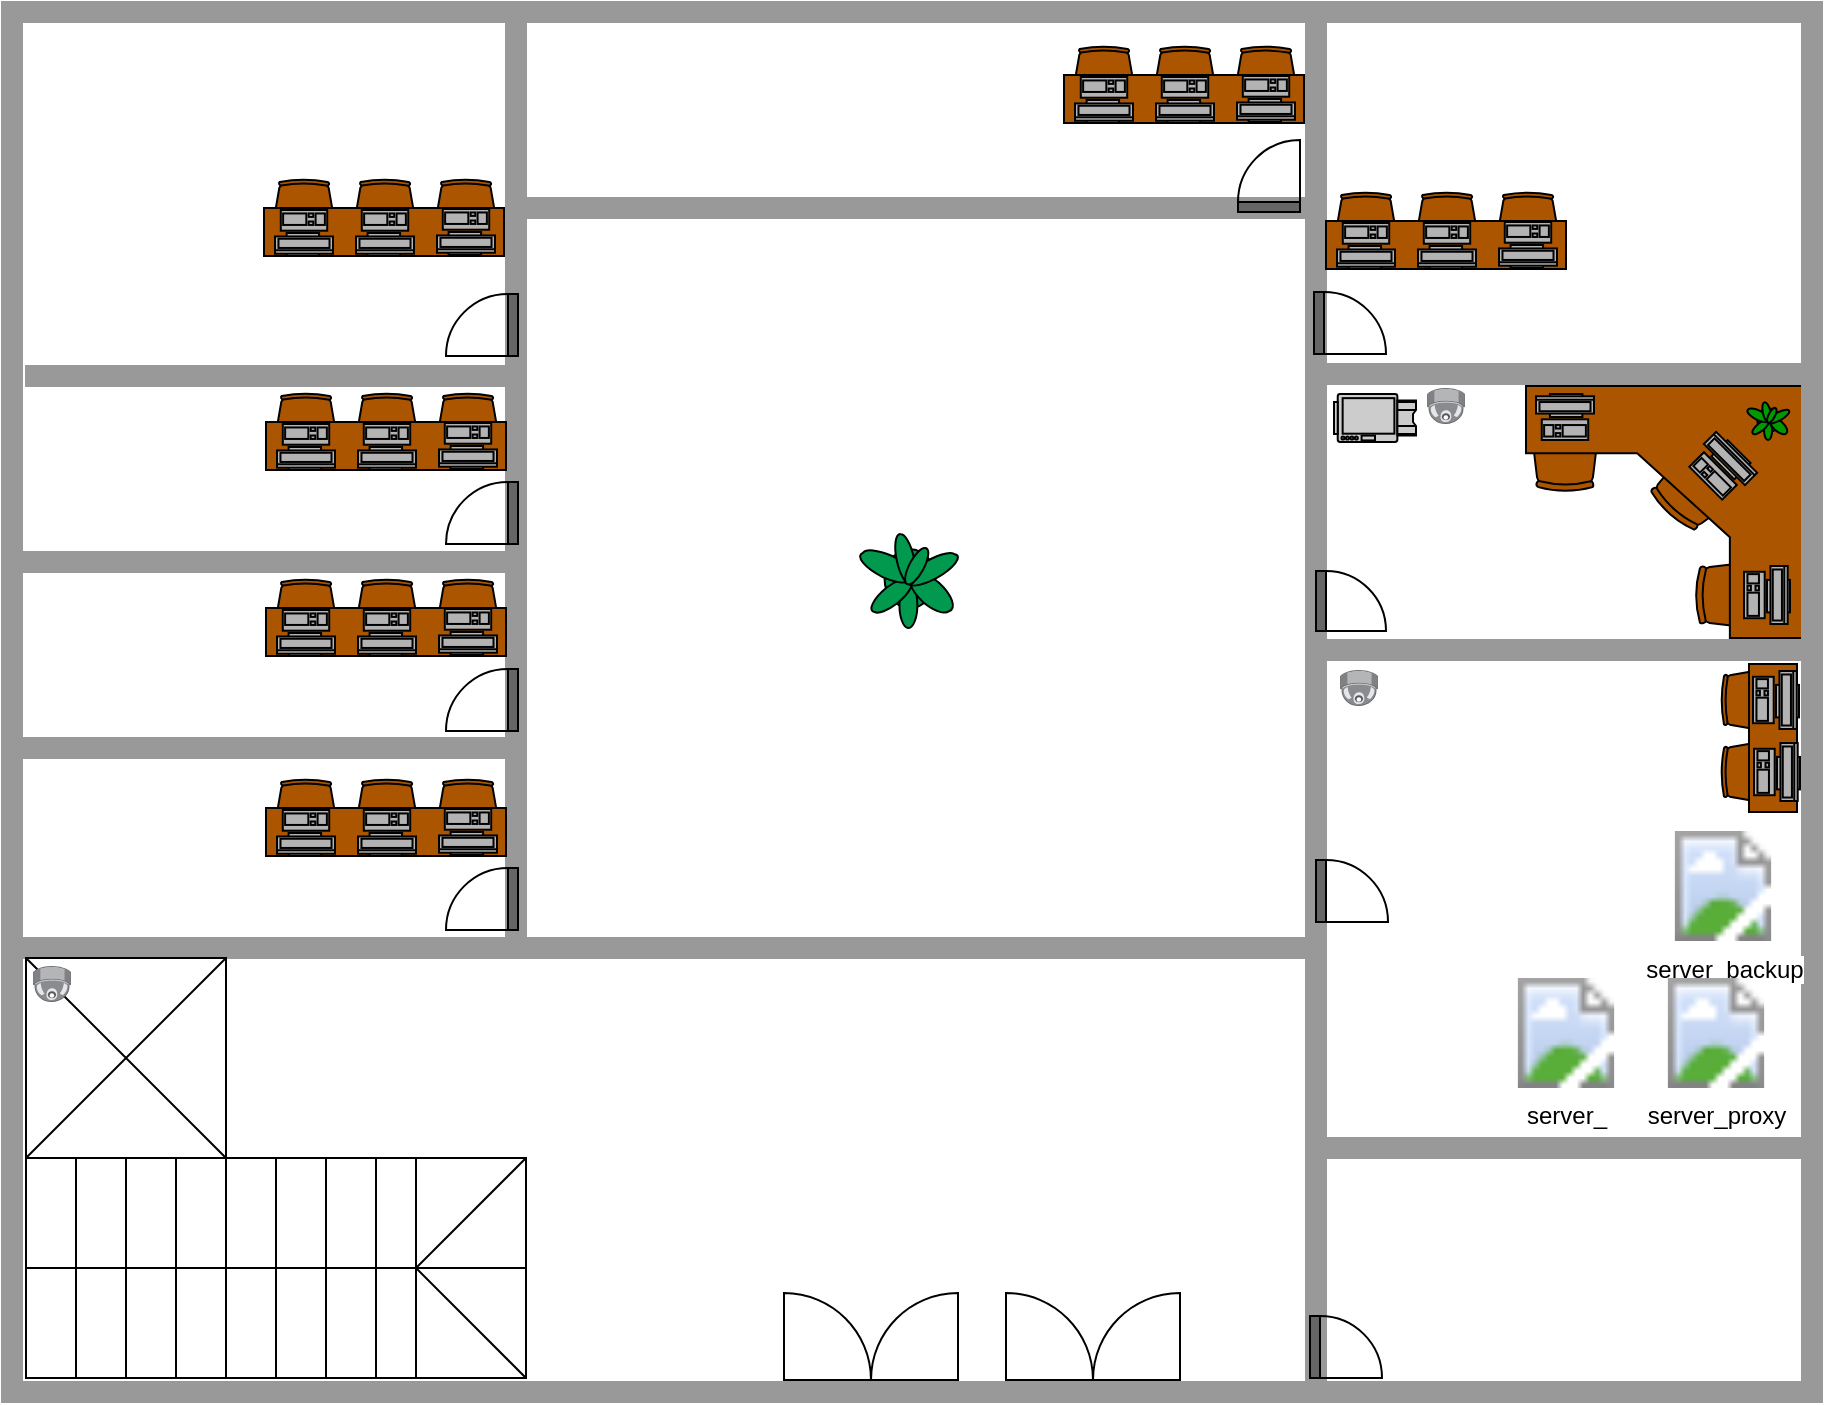 <mxfile pages="3" version="11.2.8" type="github"><diagram id="sEpDXzVXku6VC3HxWC6y" name="Térreo"><mxGraphModel dx="1753" dy="780" grid="1" gridSize="10" guides="1" tooltips="1" connect="1" arrows="1" fold="1" page="1" pageScale="1" pageWidth="1169" pageHeight="827" math="0" shadow="0"><root><mxCell id="0"/><mxCell id="1" parent="0"/><mxCell id="ERB_9QLhQ8IwNANc4-cA-169" value="" style="verticalLabelPosition=bottom;html=1;verticalAlign=top;align=center;shape=mxgraph.floorplan.office_chair;shadow=0;strokeColor=#000000;fillColor=#AB5500;direction=north;" vertex="1" parent="1"><mxGeometry x="987.5" y="432" width="23" height="30" as="geometry"/></mxCell><mxCell id="ERB_9QLhQ8IwNANc4-cA-8" value="" style="verticalLabelPosition=bottom;html=1;verticalAlign=top;align=center;shape=mxgraph.floorplan.wall;fillColor=#999999;strokeColor=#999999;" vertex="1" parent="1"><mxGeometry x="780" y="381" width="248" height="10" as="geometry"/></mxCell><mxCell id="ERB_9QLhQ8IwNANc4-cA-86" value="" style="verticalLabelPosition=bottom;html=1;verticalAlign=top;align=center;shape=mxgraph.floorplan.office_chair;shadow=0;strokeColor=#000000;fillColor=#AB5500;" vertex="1" parent="1"><mxGeometry x="265" y="450.5" width="30" height="23" as="geometry"/></mxCell><mxCell id="ERB_9QLhQ8IwNANc4-cA-85" value="" style="verticalLabelPosition=bottom;html=1;verticalAlign=top;align=center;shape=mxgraph.floorplan.office_chair;shadow=0;strokeColor=#000000;fillColor=#AB5500;" vertex="1" parent="1"><mxGeometry x="305.5" y="450.5" width="30" height="23" as="geometry"/></mxCell><mxCell id="ERB_9QLhQ8IwNANc4-cA-81" value="" style="verticalLabelPosition=bottom;html=1;verticalAlign=top;align=center;shape=mxgraph.floorplan.office_chair;shadow=0;strokeColor=#000000;fillColor=#AB5500;rotation=-90;direction=north;" vertex="1" parent="1"><mxGeometry x="890.5" y="271" width="38" height="34" as="geometry"/></mxCell><mxCell id="ERB_9QLhQ8IwNANc4-cA-70" value="" style="verticalLabelPosition=bottom;html=1;verticalAlign=top;align=center;shape=mxgraph.floorplan.office_chair;shadow=0;strokeColor=#000000;fillColor=#AB5500;rotation=-90;direction=east;" vertex="1" parent="1"><mxGeometry x="976.5" y="339.5" width="34" height="38" as="geometry"/></mxCell><mxCell id="ERB_9QLhQ8IwNANc4-cA-78" value="" style="verticalLabelPosition=bottom;html=1;verticalAlign=top;align=center;shape=mxgraph.floorplan.desk_corner;strokeColor=#000000;fillColor=#AB5500;direction=south;" vertex="1" parent="1"><mxGeometry x="890" y="254" width="139" height="126" as="geometry"/></mxCell><mxCell id="ERB_9QLhQ8IwNANc4-cA-2" value="" style="verticalLabelPosition=bottom;html=1;verticalAlign=top;align=center;shape=mxgraph.floorplan.wallCorner;fillColor=#999999;direction=west;strokeColor=#999999;" vertex="1" parent="1"><mxGeometry x="130" y="70" width="260" height="470" as="geometry"/></mxCell><mxCell id="ERB_9QLhQ8IwNANc4-cA-3" value="" style="verticalLabelPosition=bottom;html=1;verticalAlign=top;align=center;shape=mxgraph.floorplan.wall;fillColor=#999999;direction=south;strokeColor=#999999;" vertex="1" parent="1"><mxGeometry x="780" y="70" width="10" height="690" as="geometry"/></mxCell><mxCell id="ERB_9QLhQ8IwNANc4-cA-4" value="" style="verticalLabelPosition=bottom;html=1;verticalAlign=top;align=center;shape=mxgraph.floorplan.wall;fillColor=#999999;strokeColor=#999999;" vertex="1" parent="1"><mxGeometry x="390" y="530" width="390" height="10" as="geometry"/></mxCell><mxCell id="ERB_9QLhQ8IwNANc4-cA-5" value="" style="verticalLabelPosition=bottom;html=1;verticalAlign=top;align=center;shape=mxgraph.floorplan.wall;fillColor=#999999;strokeColor=#999999;" vertex="1" parent="1"><mxGeometry x="390" y="160" width="390" height="10" as="geometry"/></mxCell><mxCell id="ERB_9QLhQ8IwNANc4-cA-6" value="" style="verticalLabelPosition=bottom;html=1;verticalAlign=top;align=center;shape=mxgraph.floorplan.wall;fillColor=#999999;strokeColor=#999999;" vertex="1" parent="1"><mxGeometry x="790" y="243" width="240" height="10" as="geometry"/></mxCell><mxCell id="ERB_9QLhQ8IwNANc4-cA-7" value="" style="verticalLabelPosition=bottom;html=1;verticalAlign=top;align=center;shape=mxgraph.floorplan.wall;fillColor=#999999;strokeColor=#999999;" vertex="1" parent="1"><mxGeometry x="790" y="630" width="240" height="10" as="geometry"/></mxCell><mxCell id="ERB_9QLhQ8IwNANc4-cA-9" value="" style="verticalLabelPosition=bottom;html=1;verticalAlign=top;align=center;shape=mxgraph.floorplan.wall;fillColor=#999999;strokeColor=#999999;" vertex="1" parent="1"><mxGeometry x="130" y="430" width="250" height="10" as="geometry"/></mxCell><mxCell id="ERB_9QLhQ8IwNANc4-cA-10" value="" style="verticalLabelPosition=bottom;html=1;verticalAlign=top;align=center;shape=mxgraph.floorplan.wall;fillColor=#999999;strokeColor=#999999;" vertex="1" parent="1"><mxGeometry x="128" y="337" width="252" height="10" as="geometry"/></mxCell><mxCell id="ERB_9QLhQ8IwNANc4-cA-11" value="" style="verticalLabelPosition=bottom;html=1;verticalAlign=top;align=center;shape=mxgraph.floorplan.wall;fillColor=#999999;strokeColor=#999999;" vertex="1" parent="1"><mxGeometry x="140" y="244" width="240" height="10" as="geometry"/></mxCell><mxCell id="ERB_9QLhQ8IwNANc4-cA-12" value="" style="verticalLabelPosition=bottom;html=1;verticalAlign=top;align=center;shape=mxgraph.floorplan.stairsRest;strokeColor=#000000;fillColor=none;" vertex="1" parent="1"><mxGeometry x="140" y="640" width="250" height="110" as="geometry"/></mxCell><mxCell id="ERB_9QLhQ8IwNANc4-cA-13" value="" style="verticalLabelPosition=bottom;html=1;verticalAlign=top;align=center;shape=mxgraph.floorplan.elevator;strokeColor=#000000;fillColor=none;" vertex="1" parent="1"><mxGeometry x="140" y="540" width="100" height="100" as="geometry"/></mxCell><mxCell id="ERB_9QLhQ8IwNANc4-cA-16" value="" style="verticalLabelPosition=bottom;html=1;verticalAlign=top;align=center;shape=mxgraph.floorplan.doorDouble;aspect=fixed;strokeColor=#000000;fillColor=#4D4D4D;rotation=180;" vertex="1" parent="1"><mxGeometry x="519" y="710" width="87" height="46" as="geometry"/></mxCell><mxCell id="ERB_9QLhQ8IwNANc4-cA-17" value="" style="verticalLabelPosition=bottom;html=1;verticalAlign=top;align=center;shape=mxgraph.floorplan.doorDouble;aspect=fixed;strokeColor=#000000;fillColor=#4D4D4D;rotation=180;" vertex="1" parent="1"><mxGeometry x="630" y="710" width="87" height="46" as="geometry"/></mxCell><mxCell id="ERB_9QLhQ8IwNANc4-cA-34" value="" style="verticalLabelPosition=bottom;html=1;verticalAlign=top;align=center;shape=mxgraph.floorplan.doorLeft;aspect=fixed;strokeColor=#000000;fillColor=#666666;rotation=-90;" vertex="1" parent="1"><mxGeometry x="783" y="718" width="31" height="33" as="geometry"/></mxCell><mxCell id="ERB_9QLhQ8IwNANc4-cA-35" value="" style="verticalLabelPosition=bottom;html=1;verticalAlign=top;align=center;shape=mxgraph.floorplan.doorLeft;aspect=fixed;strokeColor=#000000;fillColor=#666666;rotation=-90;" vertex="1" parent="1"><mxGeometry x="786" y="490" width="31" height="33" as="geometry"/></mxCell><mxCell id="ERB_9QLhQ8IwNANc4-cA-37" value="" style="verticalLabelPosition=bottom;html=1;verticalAlign=top;align=center;shape=mxgraph.floorplan.doorLeft;aspect=fixed;strokeColor=#000000;fillColor=#666666;rotation=-90;" vertex="1" parent="1"><mxGeometry x="786" y="345.5" width="30" height="32" as="geometry"/></mxCell><mxCell id="ERB_9QLhQ8IwNANc4-cA-46" value="" style="verticalLabelPosition=bottom;html=1;verticalAlign=top;align=center;shape=mxgraph.floorplan.doorLeft;aspect=fixed;strokeColor=#000000;fillColor=#666666;rotation=-90;" vertex="1" parent="1"><mxGeometry x="785" y="206" width="31" height="33" as="geometry"/></mxCell><mxCell id="ERB_9QLhQ8IwNANc4-cA-49" value="" style="verticalLabelPosition=bottom;html=1;verticalAlign=top;align=center;shape=mxgraph.floorplan.doorRight;aspect=fixed;strokeColor=#000000;fillColor=#666666;rotation=90;" vertex="1" parent="1"><mxGeometry x="354" y="207" width="31" height="33" as="geometry"/></mxCell><mxCell id="ERB_9QLhQ8IwNANc4-cA-51" value="" style="verticalLabelPosition=bottom;html=1;verticalAlign=top;align=center;shape=mxgraph.floorplan.doorRight;aspect=fixed;strokeColor=#000000;fillColor=#666666;rotation=90;" vertex="1" parent="1"><mxGeometry x="354" y="301" width="31" height="33" as="geometry"/></mxCell><mxCell id="ERB_9QLhQ8IwNANc4-cA-52" value="" style="verticalLabelPosition=bottom;html=1;verticalAlign=top;align=center;shape=mxgraph.floorplan.doorRight;aspect=fixed;strokeColor=#000000;fillColor=#666666;rotation=90;" vertex="1" parent="1"><mxGeometry x="354" y="394.5" width="31" height="33" as="geometry"/></mxCell><mxCell id="ERB_9QLhQ8IwNANc4-cA-53" value="" style="verticalLabelPosition=bottom;html=1;verticalAlign=top;align=center;shape=mxgraph.floorplan.doorRight;aspect=fixed;strokeColor=#000000;fillColor=#666666;rotation=90;" vertex="1" parent="1"><mxGeometry x="354" y="494" width="31" height="33" as="geometry"/></mxCell><mxCell id="ERB_9QLhQ8IwNANc4-cA-54" value="" style="verticalLabelPosition=bottom;html=1;verticalAlign=top;align=center;shape=mxgraph.floorplan.doorLeft;aspect=fixed;strokeColor=#000000;fillColor=#666666;rotation=-180;" vertex="1" parent="1"><mxGeometry x="746" y="134" width="31" height="33" as="geometry"/></mxCell><mxCell id="ERB_9QLhQ8IwNANc4-cA-55" value="" style="verticalLabelPosition=bottom;html=1;verticalAlign=top;align=center;shape=mxgraph.floorplan.copier;strokeColor=#000000;fillColor=#CCCCCC;" vertex="1" parent="1"><mxGeometry x="794" y="258" width="41" height="24" as="geometry"/></mxCell><mxCell id="ERB_9QLhQ8IwNANc4-cA-56" value="" style="verticalLabelPosition=bottom;html=1;verticalAlign=top;align=center;shape=mxgraph.floorplan.plant;strokeColor=#000000;fillColor=#00994D;" vertex="1" parent="1"><mxGeometry x="560" y="325" width="40" height="50" as="geometry"/></mxCell><mxCell id="ERB_9QLhQ8IwNANc4-cA-82" value="" style="verticalLabelPosition=bottom;html=1;verticalAlign=top;align=center;shape=mxgraph.floorplan.office_chair;shadow=0;strokeColor=#000000;fillColor=#AB5500;" vertex="1" parent="1"><mxGeometry x="346" y="450.5" width="30" height="23" as="geometry"/></mxCell><mxCell id="ERB_9QLhQ8IwNANc4-cA-83" value="" style="shape=rect;shadow=0;strokeColor=#000000;fillColor=#AB5500;direction=west;" vertex="1" parent="1"><mxGeometry x="260" y="465" width="120" height="24" as="geometry"/></mxCell><mxCell id="ERB_9QLhQ8IwNANc4-cA-72" value="" style="verticalLabelPosition=bottom;html=1;verticalAlign=top;align=center;shape=mxgraph.floorplan.workstation;shadow=0;flipV=1;strokeColor=#000000;fillColor=#B3B3B3;direction=south;rotation=90;" vertex="1" parent="1"><mxGeometry x="268.5" y="463" width="23" height="29" as="geometry"/></mxCell><mxCell id="ERB_9QLhQ8IwNANc4-cA-88" value="" style="verticalLabelPosition=bottom;html=1;verticalAlign=top;align=center;shape=mxgraph.floorplan.workstation;shadow=0;flipV=1;strokeColor=#000000;fillColor=#B3B3B3;direction=south;rotation=90;" vertex="1" parent="1"><mxGeometry x="309" y="463" width="23" height="29" as="geometry"/></mxCell><mxCell id="ERB_9QLhQ8IwNANc4-cA-89" value="" style="verticalLabelPosition=bottom;html=1;verticalAlign=top;align=center;shape=mxgraph.floorplan.workstation;shadow=0;flipV=1;strokeColor=#000000;fillColor=#B3B3B3;direction=south;rotation=90;" vertex="1" parent="1"><mxGeometry x="349.5" y="462.5" width="23" height="29" as="geometry"/></mxCell><mxCell id="ERB_9QLhQ8IwNANc4-cA-90" value="" style="verticalLabelPosition=bottom;html=1;verticalAlign=top;align=center;shape=mxgraph.floorplan.workstation;shadow=0;flipV=1;strokeColor=#000000;fillColor=#B3B3B3;direction=west;rotation=90;" vertex="1" parent="1"><mxGeometry x="996" y="347" width="29" height="23" as="geometry"/></mxCell><mxCell id="ERB_9QLhQ8IwNANc4-cA-91" value="" style="verticalLabelPosition=bottom;html=1;verticalAlign=top;align=center;shape=mxgraph.floorplan.workstation;shadow=0;flipV=1;strokeColor=#000000;fillColor=#B3B3B3;direction=north;rotation=90;" vertex="1" parent="1"><mxGeometry x="898" y="255" width="23" height="29" as="geometry"/></mxCell><mxCell id="ERB_9QLhQ8IwNANc4-cA-92" value="" style="verticalLabelPosition=bottom;html=1;verticalAlign=top;align=center;shape=mxgraph.floorplan.workstation;shadow=0;flipV=1;strokeColor=#000000;fillColor=#B3B3B3;direction=north;rotation=135;" vertex="1" parent="1"><mxGeometry x="976.5" y="280" width="23" height="29" as="geometry"/></mxCell><mxCell id="ERB_9QLhQ8IwNANc4-cA-93" value="" style="verticalLabelPosition=bottom;html=1;verticalAlign=top;align=center;shape=mxgraph.floorplan.plant;strokeColor=#000000;fillColor=#009900;" vertex="1" parent="1"><mxGeometry x="1001.5" y="261" width="18" height="20" as="geometry"/></mxCell><mxCell id="ERB_9QLhQ8IwNANc4-cA-106" value="" style="verticalLabelPosition=bottom;html=1;verticalAlign=top;align=center;shape=mxgraph.floorplan.office_chair;shadow=0;strokeColor=#000000;fillColor=#AB5500;" vertex="1" parent="1"><mxGeometry x="265" y="350.5" width="30" height="23" as="geometry"/></mxCell><mxCell id="ERB_9QLhQ8IwNANc4-cA-107" value="" style="verticalLabelPosition=bottom;html=1;verticalAlign=top;align=center;shape=mxgraph.floorplan.office_chair;shadow=0;strokeColor=#000000;fillColor=#AB5500;" vertex="1" parent="1"><mxGeometry x="305.5" y="350.5" width="30" height="23" as="geometry"/></mxCell><mxCell id="ERB_9QLhQ8IwNANc4-cA-108" value="" style="verticalLabelPosition=bottom;html=1;verticalAlign=top;align=center;shape=mxgraph.floorplan.office_chair;shadow=0;strokeColor=#000000;fillColor=#AB5500;" vertex="1" parent="1"><mxGeometry x="346" y="350.5" width="30" height="23" as="geometry"/></mxCell><mxCell id="ERB_9QLhQ8IwNANc4-cA-109" value="" style="shape=rect;shadow=0;strokeColor=#000000;fillColor=#AB5500;direction=west;" vertex="1" parent="1"><mxGeometry x="260" y="365" width="120" height="24" as="geometry"/></mxCell><mxCell id="ERB_9QLhQ8IwNANc4-cA-110" value="" style="verticalLabelPosition=bottom;html=1;verticalAlign=top;align=center;shape=mxgraph.floorplan.workstation;shadow=0;flipV=1;strokeColor=#000000;fillColor=#B3B3B3;direction=south;rotation=90;" vertex="1" parent="1"><mxGeometry x="268.5" y="363" width="23" height="29" as="geometry"/></mxCell><mxCell id="ERB_9QLhQ8IwNANc4-cA-111" value="" style="verticalLabelPosition=bottom;html=1;verticalAlign=top;align=center;shape=mxgraph.floorplan.workstation;shadow=0;flipV=1;strokeColor=#000000;fillColor=#B3B3B3;direction=south;rotation=90;" vertex="1" parent="1"><mxGeometry x="309" y="363" width="23" height="29" as="geometry"/></mxCell><mxCell id="ERB_9QLhQ8IwNANc4-cA-112" value="" style="verticalLabelPosition=bottom;html=1;verticalAlign=top;align=center;shape=mxgraph.floorplan.workstation;shadow=0;flipV=1;strokeColor=#000000;fillColor=#B3B3B3;direction=south;rotation=90;" vertex="1" parent="1"><mxGeometry x="349.5" y="362.5" width="23" height="29" as="geometry"/></mxCell><mxCell id="ERB_9QLhQ8IwNANc4-cA-113" value="" style="verticalLabelPosition=bottom;html=1;verticalAlign=top;align=center;shape=mxgraph.floorplan.office_chair;shadow=0;strokeColor=#000000;fillColor=#AB5500;" vertex="1" parent="1"><mxGeometry x="265" y="257.5" width="30" height="23" as="geometry"/></mxCell><mxCell id="ERB_9QLhQ8IwNANc4-cA-114" value="" style="verticalLabelPosition=bottom;html=1;verticalAlign=top;align=center;shape=mxgraph.floorplan.office_chair;shadow=0;strokeColor=#000000;fillColor=#AB5500;" vertex="1" parent="1"><mxGeometry x="305.5" y="257.5" width="30" height="23" as="geometry"/></mxCell><mxCell id="ERB_9QLhQ8IwNANc4-cA-115" value="" style="verticalLabelPosition=bottom;html=1;verticalAlign=top;align=center;shape=mxgraph.floorplan.office_chair;shadow=0;strokeColor=#000000;fillColor=#AB5500;" vertex="1" parent="1"><mxGeometry x="346" y="257.5" width="30" height="23" as="geometry"/></mxCell><mxCell id="ERB_9QLhQ8IwNANc4-cA-116" value="" style="shape=rect;shadow=0;strokeColor=#000000;fillColor=#AB5500;direction=west;" vertex="1" parent="1"><mxGeometry x="260" y="272" width="120" height="24" as="geometry"/></mxCell><mxCell id="ERB_9QLhQ8IwNANc4-cA-117" value="" style="verticalLabelPosition=bottom;html=1;verticalAlign=top;align=center;shape=mxgraph.floorplan.workstation;shadow=0;flipV=1;strokeColor=#000000;fillColor=#B3B3B3;direction=south;rotation=90;" vertex="1" parent="1"><mxGeometry x="268.5" y="270" width="23" height="29" as="geometry"/></mxCell><mxCell id="ERB_9QLhQ8IwNANc4-cA-118" value="" style="verticalLabelPosition=bottom;html=1;verticalAlign=top;align=center;shape=mxgraph.floorplan.workstation;shadow=0;flipV=1;strokeColor=#000000;fillColor=#B3B3B3;direction=south;rotation=90;" vertex="1" parent="1"><mxGeometry x="309" y="270" width="23" height="29" as="geometry"/></mxCell><mxCell id="ERB_9QLhQ8IwNANc4-cA-119" value="" style="verticalLabelPosition=bottom;html=1;verticalAlign=top;align=center;shape=mxgraph.floorplan.workstation;shadow=0;flipV=1;strokeColor=#000000;fillColor=#B3B3B3;direction=south;rotation=90;" vertex="1" parent="1"><mxGeometry x="349.5" y="269.5" width="23" height="29" as="geometry"/></mxCell><mxCell id="ERB_9QLhQ8IwNANc4-cA-120" value="" style="verticalLabelPosition=bottom;html=1;verticalAlign=top;align=center;shape=mxgraph.floorplan.office_chair;shadow=0;strokeColor=#000000;fillColor=#AB5500;" vertex="1" parent="1"><mxGeometry x="264" y="150.5" width="30" height="23" as="geometry"/></mxCell><mxCell id="ERB_9QLhQ8IwNANc4-cA-121" value="" style="verticalLabelPosition=bottom;html=1;verticalAlign=top;align=center;shape=mxgraph.floorplan.office_chair;shadow=0;strokeColor=#000000;fillColor=#AB5500;" vertex="1" parent="1"><mxGeometry x="304.5" y="150.5" width="30" height="23" as="geometry"/></mxCell><mxCell id="ERB_9QLhQ8IwNANc4-cA-122" value="" style="verticalLabelPosition=bottom;html=1;verticalAlign=top;align=center;shape=mxgraph.floorplan.office_chair;shadow=0;strokeColor=#000000;fillColor=#AB5500;" vertex="1" parent="1"><mxGeometry x="345" y="150.5" width="30" height="23" as="geometry"/></mxCell><mxCell id="ERB_9QLhQ8IwNANc4-cA-123" value="" style="shape=rect;shadow=0;strokeColor=#000000;fillColor=#AB5500;direction=west;" vertex="1" parent="1"><mxGeometry x="259" y="165" width="120" height="24" as="geometry"/></mxCell><mxCell id="ERB_9QLhQ8IwNANc4-cA-124" value="" style="verticalLabelPosition=bottom;html=1;verticalAlign=top;align=center;shape=mxgraph.floorplan.workstation;shadow=0;flipV=1;strokeColor=#000000;fillColor=#B3B3B3;direction=south;rotation=90;" vertex="1" parent="1"><mxGeometry x="267.5" y="163" width="23" height="29" as="geometry"/></mxCell><mxCell id="ERB_9QLhQ8IwNANc4-cA-125" value="" style="verticalLabelPosition=bottom;html=1;verticalAlign=top;align=center;shape=mxgraph.floorplan.workstation;shadow=0;flipV=1;strokeColor=#000000;fillColor=#B3B3B3;direction=south;rotation=90;" vertex="1" parent="1"><mxGeometry x="308" y="163" width="23" height="29" as="geometry"/></mxCell><mxCell id="ERB_9QLhQ8IwNANc4-cA-126" value="" style="verticalLabelPosition=bottom;html=1;verticalAlign=top;align=center;shape=mxgraph.floorplan.workstation;shadow=0;flipV=1;strokeColor=#000000;fillColor=#B3B3B3;direction=south;rotation=90;" vertex="1" parent="1"><mxGeometry x="348.5" y="162.5" width="23" height="29" as="geometry"/></mxCell><mxCell id="ERB_9QLhQ8IwNANc4-cA-133" value="" style="verticalLabelPosition=bottom;html=1;verticalAlign=top;align=center;shape=mxgraph.floorplan.office_chair;shadow=0;strokeColor=#000000;fillColor=#AB5500;" vertex="1" parent="1"><mxGeometry x="664" y="84" width="30" height="23" as="geometry"/></mxCell><mxCell id="ERB_9QLhQ8IwNANc4-cA-134" value="" style="verticalLabelPosition=bottom;html=1;verticalAlign=top;align=center;shape=mxgraph.floorplan.office_chair;shadow=0;strokeColor=#000000;fillColor=#AB5500;" vertex="1" parent="1"><mxGeometry x="704.5" y="84" width="30" height="23" as="geometry"/></mxCell><mxCell id="ERB_9QLhQ8IwNANc4-cA-135" value="" style="verticalLabelPosition=bottom;html=1;verticalAlign=top;align=center;shape=mxgraph.floorplan.office_chair;shadow=0;strokeColor=#000000;fillColor=#AB5500;" vertex="1" parent="1"><mxGeometry x="745" y="84" width="30" height="23" as="geometry"/></mxCell><mxCell id="ERB_9QLhQ8IwNANc4-cA-136" value="" style="shape=rect;shadow=0;strokeColor=#000000;fillColor=#AB5500;direction=west;" vertex="1" parent="1"><mxGeometry x="659" y="98.5" width="120" height="24" as="geometry"/></mxCell><mxCell id="ERB_9QLhQ8IwNANc4-cA-137" value="" style="verticalLabelPosition=bottom;html=1;verticalAlign=top;align=center;shape=mxgraph.floorplan.workstation;shadow=0;flipV=1;strokeColor=#000000;fillColor=#B3B3B3;direction=south;rotation=90;" vertex="1" parent="1"><mxGeometry x="667.5" y="96.5" width="23" height="29" as="geometry"/></mxCell><mxCell id="ERB_9QLhQ8IwNANc4-cA-138" value="" style="verticalLabelPosition=bottom;html=1;verticalAlign=top;align=center;shape=mxgraph.floorplan.workstation;shadow=0;flipV=1;strokeColor=#000000;fillColor=#B3B3B3;direction=south;rotation=90;" vertex="1" parent="1"><mxGeometry x="708" y="96.5" width="23" height="29" as="geometry"/></mxCell><mxCell id="ERB_9QLhQ8IwNANc4-cA-139" value="" style="verticalLabelPosition=bottom;html=1;verticalAlign=top;align=center;shape=mxgraph.floorplan.workstation;shadow=0;flipV=1;strokeColor=#000000;fillColor=#B3B3B3;direction=south;rotation=90;" vertex="1" parent="1"><mxGeometry x="748.5" y="96" width="23" height="29" as="geometry"/></mxCell><mxCell id="ERB_9QLhQ8IwNANc4-cA-140" value="" style="verticalLabelPosition=bottom;html=1;verticalAlign=top;align=center;shape=mxgraph.floorplan.office_chair;shadow=0;strokeColor=#000000;fillColor=#AB5500;" vertex="1" parent="1"><mxGeometry x="795" y="157" width="30" height="23" as="geometry"/></mxCell><mxCell id="ERB_9QLhQ8IwNANc4-cA-141" value="" style="verticalLabelPosition=bottom;html=1;verticalAlign=top;align=center;shape=mxgraph.floorplan.office_chair;shadow=0;strokeColor=#000000;fillColor=#AB5500;" vertex="1" parent="1"><mxGeometry x="835.5" y="157" width="30" height="23" as="geometry"/></mxCell><mxCell id="ERB_9QLhQ8IwNANc4-cA-142" value="" style="verticalLabelPosition=bottom;html=1;verticalAlign=top;align=center;shape=mxgraph.floorplan.office_chair;shadow=0;strokeColor=#000000;fillColor=#AB5500;" vertex="1" parent="1"><mxGeometry x="876" y="157" width="30" height="23" as="geometry"/></mxCell><mxCell id="ERB_9QLhQ8IwNANc4-cA-143" value="" style="shape=rect;shadow=0;strokeColor=#000000;fillColor=#AB5500;direction=west;" vertex="1" parent="1"><mxGeometry x="790" y="171.5" width="120" height="24" as="geometry"/></mxCell><mxCell id="ERB_9QLhQ8IwNANc4-cA-144" value="" style="verticalLabelPosition=bottom;html=1;verticalAlign=top;align=center;shape=mxgraph.floorplan.workstation;shadow=0;flipV=1;strokeColor=#000000;fillColor=#B3B3B3;direction=south;rotation=90;" vertex="1" parent="1"><mxGeometry x="798.5" y="169.5" width="23" height="29" as="geometry"/></mxCell><mxCell id="ERB_9QLhQ8IwNANc4-cA-145" value="" style="verticalLabelPosition=bottom;html=1;verticalAlign=top;align=center;shape=mxgraph.floorplan.workstation;shadow=0;flipV=1;strokeColor=#000000;fillColor=#B3B3B3;direction=south;rotation=90;" vertex="1" parent="1"><mxGeometry x="839" y="169.5" width="23" height="29" as="geometry"/></mxCell><mxCell id="ERB_9QLhQ8IwNANc4-cA-146" value="" style="verticalLabelPosition=bottom;html=1;verticalAlign=top;align=center;shape=mxgraph.floorplan.workstation;shadow=0;flipV=1;strokeColor=#000000;fillColor=#B3B3B3;direction=south;rotation=90;" vertex="1" parent="1"><mxGeometry x="879.5" y="169" width="23" height="29" as="geometry"/></mxCell><mxCell id="JVkR18OI3hB0bLGNiJyp-1" value="" style="verticalLabelPosition=bottom;html=1;verticalAlign=top;align=center;shape=mxgraph.floorplan.room;fillColor=#999999;strokeColor=#999999;" vertex="1" parent="1"><mxGeometry x="128" y="62" width="910" height="700" as="geometry"/></mxCell><mxCell id="ERB_9QLhQ8IwNANc4-cA-149" value="" style="shape=image;html=1;verticalAlign=top;verticalLabelPosition=bottom;labelBackgroundColor=#ffffff;imageAspect=0;aspect=fixed;image=https://cdn2.iconfinder.com/data/icons/appicns/128/472842-appicns_Trash_Full.png;strokeColor=#999999;fillColor=#999999;" vertex="1" parent="1"><mxGeometry x="861" y="254" width="29" height="29" as="geometry"/></mxCell><mxCell id="ERB_9QLhQ8IwNANc4-cA-150" value="" style="shape=image;html=1;verticalAlign=top;verticalLabelPosition=bottom;labelBackgroundColor=#ffffff;imageAspect=0;aspect=fixed;image=https://cdn2.iconfinder.com/data/icons/appicns/128/472842-appicns_Trash_Full.png;strokeColor=#999999;fillColor=#999999;" vertex="1" parent="1"><mxGeometry x="914" y="167" width="29" height="29" as="geometry"/></mxCell><mxCell id="ERB_9QLhQ8IwNANc4-cA-151" value="" style="shape=image;html=1;verticalAlign=top;verticalLabelPosition=bottom;labelBackgroundColor=#ffffff;imageAspect=0;aspect=fixed;image=https://cdn2.iconfinder.com/data/icons/appicns/128/472842-appicns_Trash_Full.png;strokeColor=#999999;fillColor=#999999;" vertex="1" parent="1"><mxGeometry x="630" y="96" width="29" height="29" as="geometry"/></mxCell><mxCell id="ERB_9QLhQ8IwNANc4-cA-152" value="" style="shape=image;html=1;verticalAlign=top;verticalLabelPosition=bottom;labelBackgroundColor=#ffffff;imageAspect=0;aspect=fixed;image=https://cdn2.iconfinder.com/data/icons/appicns/128/472842-appicns_Trash_Full.png;strokeColor=#999999;fillColor=#999999;" vertex="1" parent="1"><mxGeometry x="231" y="160" width="29" height="29" as="geometry"/></mxCell><mxCell id="ERB_9QLhQ8IwNANc4-cA-153" value="" style="shape=image;html=1;verticalAlign=top;verticalLabelPosition=bottom;labelBackgroundColor=#ffffff;imageAspect=0;aspect=fixed;image=https://cdn2.iconfinder.com/data/icons/appicns/128/472842-appicns_Trash_Full.png;strokeColor=#999999;fillColor=#999999;" vertex="1" parent="1"><mxGeometry x="230" y="269" width="29" height="29" as="geometry"/></mxCell><mxCell id="ERB_9QLhQ8IwNANc4-cA-154" value="" style="shape=image;html=1;verticalAlign=top;verticalLabelPosition=bottom;labelBackgroundColor=#ffffff;imageAspect=0;aspect=fixed;image=https://cdn2.iconfinder.com/data/icons/appicns/128/472842-appicns_Trash_Full.png;strokeColor=#999999;fillColor=#999999;" vertex="1" parent="1"><mxGeometry x="230" y="359" width="29" height="29" as="geometry"/></mxCell><mxCell id="ERB_9QLhQ8IwNANc4-cA-155" value="" style="shape=image;html=1;verticalAlign=top;verticalLabelPosition=bottom;labelBackgroundColor=#ffffff;imageAspect=0;aspect=fixed;image=https://cdn2.iconfinder.com/data/icons/appicns/128/472842-appicns_Trash_Full.png;strokeColor=#999999;fillColor=#999999;" vertex="1" parent="1"><mxGeometry x="231" y="460" width="29" height="29" as="geometry"/></mxCell><mxCell id="ERB_9QLhQ8IwNANc4-cA-157" value="server_backup" style="image;html=1;labelBackgroundColor=#ffffff;image=https://storage.needpix.com/rsynced_images/cabinet-150726_1280.png;strokeColor=#999999;fillColor=#999999;" vertex="1" parent="1"><mxGeometry x="960" y="476.5" width="57" height="55" as="geometry"/></mxCell><mxCell id="ERB_9QLhQ8IwNANc4-cA-158" value="server_proxy" style="image;html=1;labelBackgroundColor=#ffffff;image=https://storage.needpix.com/rsynced_images/cabinet-150726_1280.png;strokeColor=#999999;fillColor=#999999;" vertex="1" parent="1"><mxGeometry x="956.5" y="550" width="57" height="55" as="geometry"/></mxCell><mxCell id="ERB_9QLhQ8IwNANc4-cA-163" value="" style="verticalLabelPosition=bottom;html=1;verticalAlign=top;align=center;shape=mxgraph.floorplan.office_chair;shadow=0;strokeColor=#000000;fillColor=#AB5500;direction=north;" vertex="1" parent="1"><mxGeometry x="987.5" y="396" width="23" height="30" as="geometry"/></mxCell><mxCell id="ERB_9QLhQ8IwNANc4-cA-164" value="" style="shape=rect;shadow=0;strokeColor=#000000;fillColor=#AB5500;direction=north;" vertex="1" parent="1"><mxGeometry x="1001.5" y="393" width="24" height="74" as="geometry"/></mxCell><mxCell id="ERB_9QLhQ8IwNANc4-cA-165" value="" style="verticalLabelPosition=bottom;html=1;verticalAlign=top;align=center;shape=mxgraph.floorplan.workstation;shadow=0;flipV=1;strokeColor=#000000;fillColor=#B3B3B3;direction=west;rotation=90;" vertex="1" parent="1"><mxGeometry x="1000.5" y="399.5" width="29" height="23" as="geometry"/></mxCell><mxCell id="ERB_9QLhQ8IwNANc4-cA-166" value="" style="verticalLabelPosition=bottom;html=1;verticalAlign=top;align=center;shape=mxgraph.floorplan.workstation;shadow=0;flipV=1;strokeColor=#000000;fillColor=#B3B3B3;direction=west;rotation=90;" vertex="1" parent="1"><mxGeometry x="1001" y="435.5" width="29" height="23" as="geometry"/></mxCell><mxCell id="ERB_9QLhQ8IwNANc4-cA-170" value="server_" style="image;html=1;labelBackgroundColor=#ffffff;image=https://storage.needpix.com/rsynced_images/cabinet-150726_1280.png;strokeColor=#999999;fillColor=#999999;" vertex="1" parent="1"><mxGeometry x="881.5" y="550" width="57" height="55" as="geometry"/></mxCell><mxCell id="ERB_9QLhQ8IwNANc4-cA-171" value="" style="points=[];aspect=fixed;html=1;align=center;shadow=0;dashed=0;image;image=img/lib/allied_telesis/security/Surveillance_Camera_Ceiling.svg;strokeColor=#999999;fillColor=#994C00;" vertex="1" parent="1"><mxGeometry x="797" y="396" width="19" height="18" as="geometry"/></mxCell><mxCell id="ERB_9QLhQ8IwNANc4-cA-172" value="" style="points=[];aspect=fixed;html=1;align=center;shadow=0;dashed=0;image;image=img/lib/allied_telesis/security/Surveillance_Camera_Ceiling.svg;strokeColor=#999999;fillColor=#994C00;" vertex="1" parent="1"><mxGeometry x="840.5" y="255" width="19" height="18" as="geometry"/></mxCell><mxCell id="ERB_9QLhQ8IwNANc4-cA-173" value="" style="points=[];aspect=fixed;html=1;align=center;shadow=0;dashed=0;image;image=img/lib/allied_telesis/security/Surveillance_Camera_Ceiling.svg;strokeColor=#999999;fillColor=#994C00;" vertex="1" parent="1"><mxGeometry x="143.5" y="544" width="19" height="18" as="geometry"/></mxCell></root></mxGraphModel></diagram><diagram id="qIBG3uq1shrvAkRH_CDn" name="1º Andar"><mxGraphModel dx="2188" dy="936" grid="1" gridSize="10" guides="1" tooltips="1" connect="1" arrows="1" fold="1" page="1" pageScale="1" pageWidth="1169" pageHeight="827" math="0" shadow="0"><root><mxCell id="qEaLox22Tq60BpdHKv1c-0"/><mxCell id="qEaLox22Tq60BpdHKv1c-1" parent="qEaLox22Tq60BpdHKv1c-0"/><mxCell id="lXHgB8LDXgN0ZPYL9M6N-0" value="" style="verticalLabelPosition=bottom;html=1;verticalAlign=top;align=center;shape=mxgraph.floorplan.room;fillColor=#E6E6E6;strokeColor=#E6E6E6;" vertex="1" parent="qEaLox22Tq60BpdHKv1c-1"><mxGeometry x="128" y="62" width="910" height="700" as="geometry"/></mxCell></root></mxGraphModel></diagram><diagram id="t9XVcHp8PJgMR4CwQtiI" name="2º Andar"><mxGraphModel dx="2188" dy="936" grid="1" gridSize="10" guides="1" tooltips="1" connect="1" arrows="1" fold="1" page="1" pageScale="1" pageWidth="1169" pageHeight="827" math="0" shadow="0"><root><mxCell id="CNkNpjhSP3b7S_oZlOqG-0"/><mxCell id="CNkNpjhSP3b7S_oZlOqG-1" parent="CNkNpjhSP3b7S_oZlOqG-0"/><mxCell id="GFxh8jaZdtjzhJtYRJfP-0" value="" style="verticalLabelPosition=bottom;html=1;verticalAlign=top;align=center;shape=mxgraph.floorplan.room;fillColor=#E6E6E6;strokeColor=#E6E6E6;" vertex="1" parent="CNkNpjhSP3b7S_oZlOqG-1"><mxGeometry x="128" y="62" width="910" height="700" as="geometry"/></mxCell></root></mxGraphModel></diagram></mxfile>